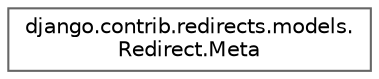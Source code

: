 digraph "Graphical Class Hierarchy"
{
 // LATEX_PDF_SIZE
  bgcolor="transparent";
  edge [fontname=Helvetica,fontsize=10,labelfontname=Helvetica,labelfontsize=10];
  node [fontname=Helvetica,fontsize=10,shape=box,height=0.2,width=0.4];
  rankdir="LR";
  Node0 [id="Node000000",label="django.contrib.redirects.models.\lRedirect.Meta",height=0.2,width=0.4,color="grey40", fillcolor="white", style="filled",URL="$classdjango_1_1contrib_1_1redirects_1_1models_1_1_redirect_1_1_meta.html",tooltip=" "];
}
